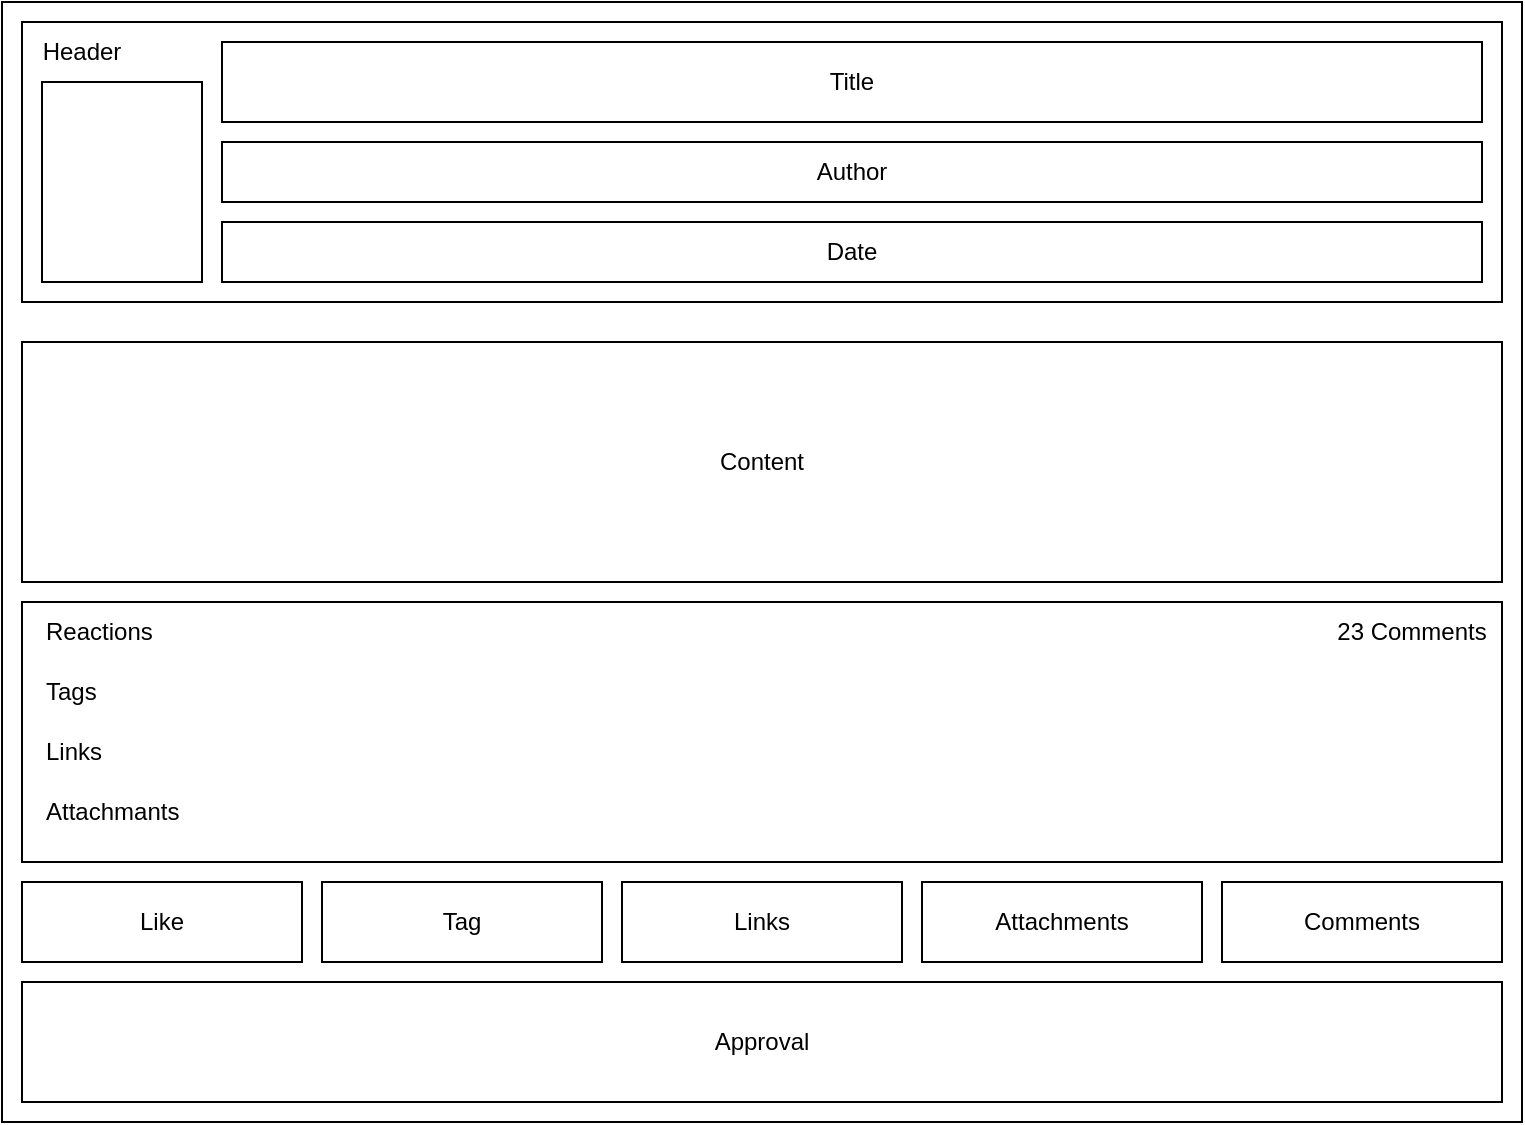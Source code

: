 <mxfile version="15.8.7" type="device"><diagram id="TZA0d0LdAvH9bQEIBE1y" name="Page-1"><mxGraphModel dx="1102" dy="865" grid="1" gridSize="10" guides="1" tooltips="1" connect="1" arrows="1" fold="1" page="1" pageScale="1" pageWidth="827" pageHeight="1169" math="0" shadow="0"><root><mxCell id="0"/><mxCell id="1" parent="0"/><mxCell id="-at6gbWwvNeactz51HKs-1" value="" style="rounded=0;whiteSpace=wrap;html=1;" vertex="1" parent="1"><mxGeometry x="40" y="40" width="760" height="560" as="geometry"/></mxCell><mxCell id="-at6gbWwvNeactz51HKs-2" value="" style="rounded=0;whiteSpace=wrap;html=1;" vertex="1" parent="1"><mxGeometry x="50" y="50" width="740" height="140" as="geometry"/></mxCell><mxCell id="-at6gbWwvNeactz51HKs-3" value="Header" style="text;html=1;strokeColor=none;fillColor=none;align=center;verticalAlign=middle;whiteSpace=wrap;rounded=0;" vertex="1" parent="1"><mxGeometry x="50" y="50" width="60" height="30" as="geometry"/></mxCell><mxCell id="-at6gbWwvNeactz51HKs-4" value="Title" style="rounded=0;whiteSpace=wrap;html=1;" vertex="1" parent="1"><mxGeometry x="150" y="60" width="630" height="40" as="geometry"/></mxCell><mxCell id="-at6gbWwvNeactz51HKs-5" value="Author" style="rounded=0;whiteSpace=wrap;html=1;" vertex="1" parent="1"><mxGeometry x="150" y="110" width="630" height="30" as="geometry"/></mxCell><mxCell id="-at6gbWwvNeactz51HKs-7" value="Date" style="rounded=0;whiteSpace=wrap;html=1;" vertex="1" parent="1"><mxGeometry x="150" y="150" width="630" height="30" as="geometry"/></mxCell><mxCell id="-at6gbWwvNeactz51HKs-8" value="" style="rounded=0;whiteSpace=wrap;html=1;" vertex="1" parent="1"><mxGeometry x="60" y="80" width="80" height="100" as="geometry"/></mxCell><mxCell id="-at6gbWwvNeactz51HKs-10" value="Content" style="rounded=0;whiteSpace=wrap;html=1;" vertex="1" parent="1"><mxGeometry x="50" y="210" width="740" height="120" as="geometry"/></mxCell><mxCell id="-at6gbWwvNeactz51HKs-11" value="Like" style="rounded=0;whiteSpace=wrap;html=1;" vertex="1" parent="1"><mxGeometry x="50" y="480" width="140" height="40" as="geometry"/></mxCell><mxCell id="-at6gbWwvNeactz51HKs-12" value="Comments" style="rounded=0;whiteSpace=wrap;html=1;" vertex="1" parent="1"><mxGeometry x="650" y="480" width="140" height="40" as="geometry"/></mxCell><mxCell id="-at6gbWwvNeactz51HKs-13" value="" style="rounded=0;whiteSpace=wrap;html=1;" vertex="1" parent="1"><mxGeometry x="50" y="340" width="740" height="130" as="geometry"/></mxCell><mxCell id="-at6gbWwvNeactz51HKs-14" value="23 Comments" style="text;html=1;strokeColor=none;fillColor=none;align=center;verticalAlign=middle;whiteSpace=wrap;rounded=0;" vertex="1" parent="1"><mxGeometry x="700" y="340" width="90" height="30" as="geometry"/></mxCell><mxCell id="-at6gbWwvNeactz51HKs-15" value="Reactions" style="text;html=1;strokeColor=none;fillColor=none;align=left;verticalAlign=middle;whiteSpace=wrap;rounded=0;" vertex="1" parent="1"><mxGeometry x="60" y="340" width="260" height="30" as="geometry"/></mxCell><mxCell id="-at6gbWwvNeactz51HKs-16" value="Tags" style="text;html=1;strokeColor=none;fillColor=none;align=left;verticalAlign=middle;whiteSpace=wrap;rounded=0;" vertex="1" parent="1"><mxGeometry x="60" y="370" width="60" height="30" as="geometry"/></mxCell><mxCell id="-at6gbWwvNeactz51HKs-17" value="Tag" style="rounded=0;whiteSpace=wrap;html=1;" vertex="1" parent="1"><mxGeometry x="200" y="480" width="140" height="40" as="geometry"/></mxCell><mxCell id="-at6gbWwvNeactz51HKs-18" value="Links" style="rounded=0;whiteSpace=wrap;html=1;" vertex="1" parent="1"><mxGeometry x="350" y="480" width="140" height="40" as="geometry"/></mxCell><mxCell id="-at6gbWwvNeactz51HKs-19" value="Attachments" style="rounded=0;whiteSpace=wrap;html=1;" vertex="1" parent="1"><mxGeometry x="500" y="480" width="140" height="40" as="geometry"/></mxCell><mxCell id="-at6gbWwvNeactz51HKs-20" value="Links" style="text;html=1;strokeColor=none;fillColor=none;align=left;verticalAlign=middle;whiteSpace=wrap;rounded=0;" vertex="1" parent="1"><mxGeometry x="60" y="400" width="60" height="30" as="geometry"/></mxCell><mxCell id="-at6gbWwvNeactz51HKs-21" value="Attachmants" style="text;html=1;strokeColor=none;fillColor=none;align=left;verticalAlign=middle;whiteSpace=wrap;rounded=0;" vertex="1" parent="1"><mxGeometry x="60" y="430" width="60" height="30" as="geometry"/></mxCell><mxCell id="-at6gbWwvNeactz51HKs-23" value="Approval" style="rounded=0;whiteSpace=wrap;html=1;" vertex="1" parent="1"><mxGeometry x="50" y="530" width="740" height="60" as="geometry"/></mxCell></root></mxGraphModel></diagram></mxfile>